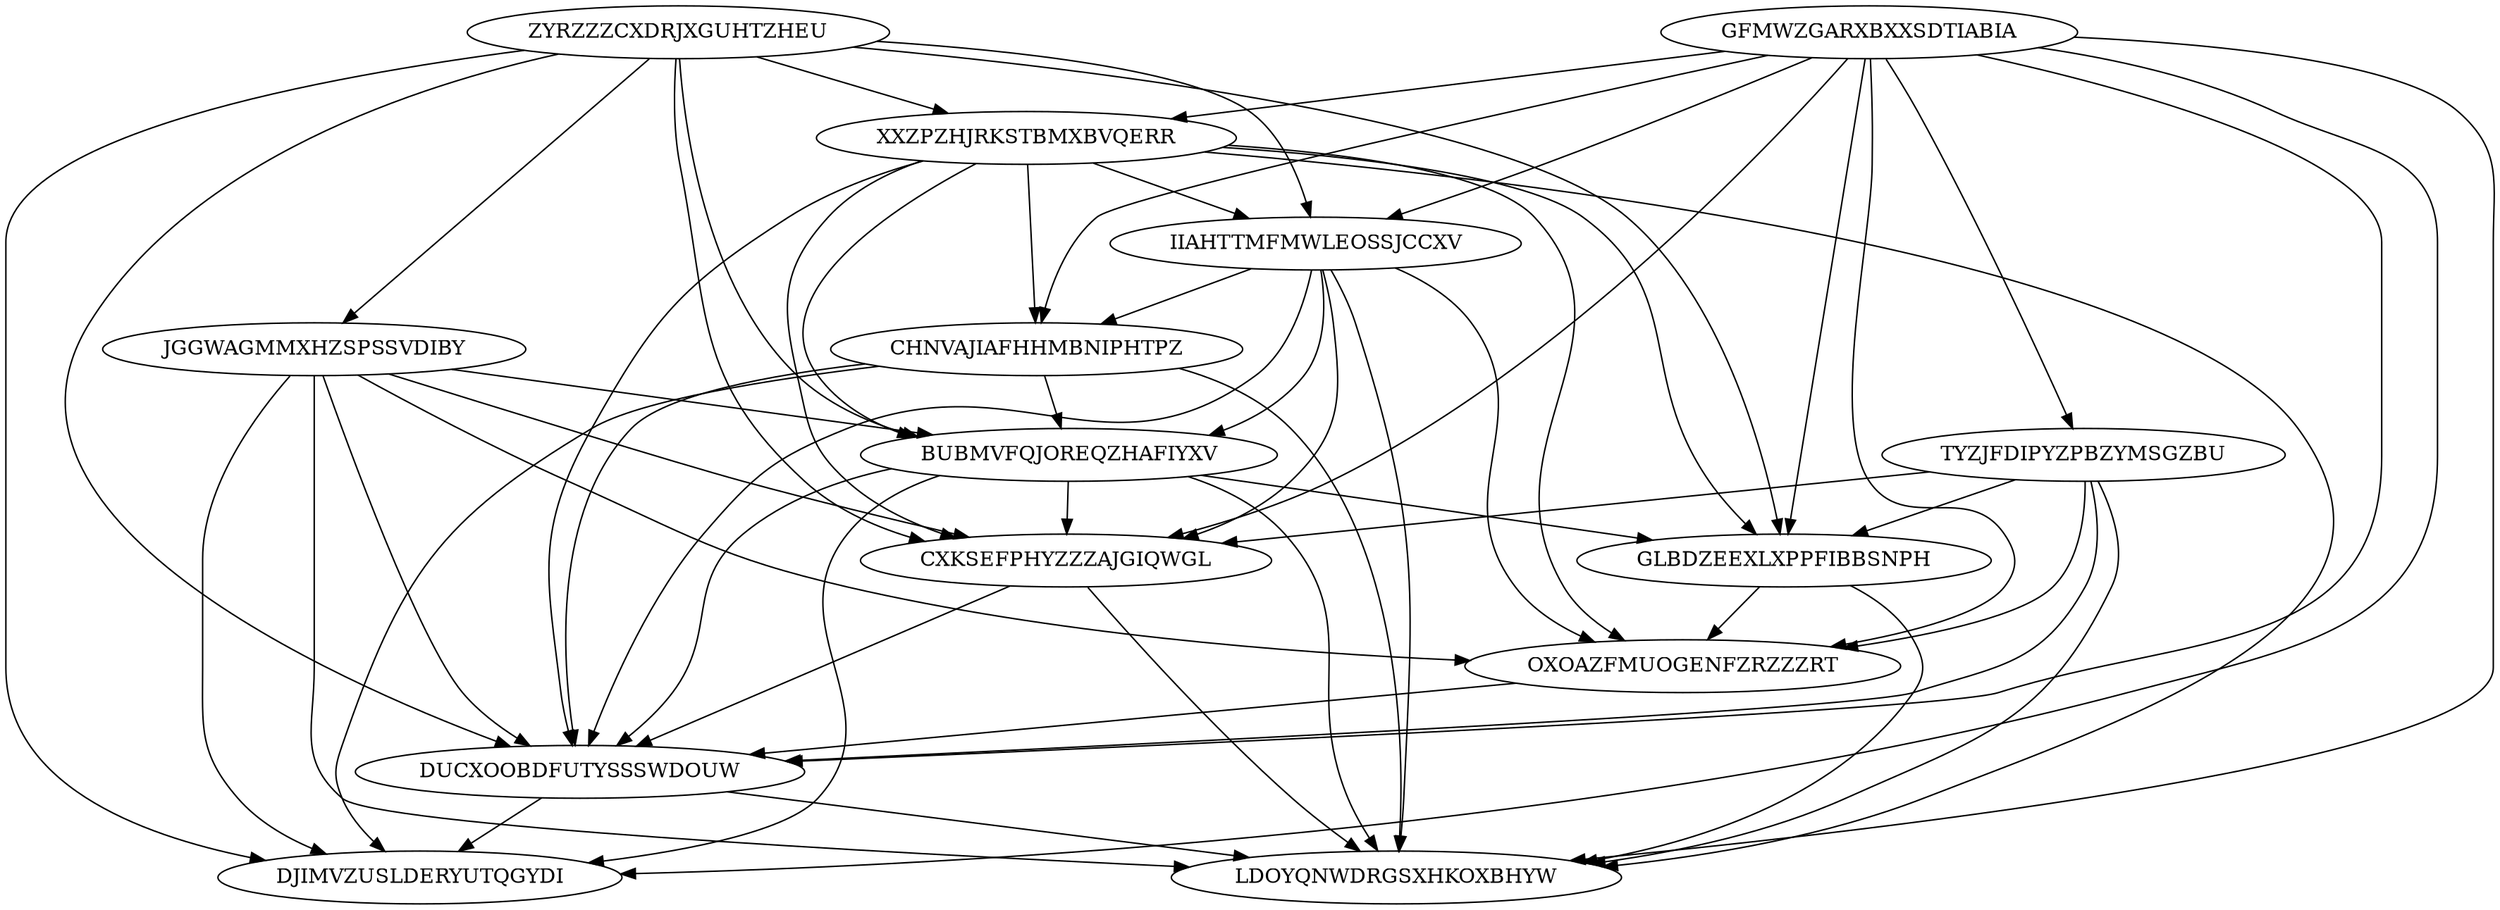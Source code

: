 digraph N14M59 {
	ZYRZZZCXDRJXGUHTZHEU	[Weight=18];
	JGGWAGMMXHZSPSSVDIBY	[Weight=11];
	GFMWZGARXBXXSDTIABIA	[Weight=11];
	XXZPZHJRKSTBMXBVQERR	[Weight=18];
	IIAHTTMFMWLEOSSJCCXV	[Weight=15];
	CHNVAJIAFHHMBNIPHTPZ	[Weight=15];
	TYZJFDIPYZPBZYMSGZBU	[Weight=15];
	BUBMVFQJOREQZHAFIYXV	[Weight=12];
	GLBDZEEXLXPPFIBBSNPH	[Weight=16];
	CXKSEFPHYZZZAJGIQWGL	[Weight=19];
	OXOAZFMUOGENFZRZZZRT	[Weight=20];
	DUCXOOBDFUTYSSSWDOUW	[Weight=16];
	DJIMVZUSLDERYUTQGYDI	[Weight=15];
	LDOYQNWDRGSXHKOXBHYW	[Weight=10];
	TYZJFDIPYZPBZYMSGZBU -> DUCXOOBDFUTYSSSWDOUW [Weight=11];
	GFMWZGARXBXXSDTIABIA -> IIAHTTMFMWLEOSSJCCXV [Weight=20];
	GLBDZEEXLXPPFIBBSNPH -> OXOAZFMUOGENFZRZZZRT [Weight=13];
	XXZPZHJRKSTBMXBVQERR -> OXOAZFMUOGENFZRZZZRT [Weight=16];
	TYZJFDIPYZPBZYMSGZBU -> GLBDZEEXLXPPFIBBSNPH [Weight=11];
	GLBDZEEXLXPPFIBBSNPH -> LDOYQNWDRGSXHKOXBHYW [Weight=19];
	BUBMVFQJOREQZHAFIYXV -> DUCXOOBDFUTYSSSWDOUW [Weight=10];
	GFMWZGARXBXXSDTIABIA -> CHNVAJIAFHHMBNIPHTPZ [Weight=12];
	JGGWAGMMXHZSPSSVDIBY -> OXOAZFMUOGENFZRZZZRT [Weight=15];
	XXZPZHJRKSTBMXBVQERR -> DUCXOOBDFUTYSSSWDOUW [Weight=10];
	XXZPZHJRKSTBMXBVQERR -> BUBMVFQJOREQZHAFIYXV [Weight=12];
	JGGWAGMMXHZSPSSVDIBY -> DUCXOOBDFUTYSSSWDOUW [Weight=20];
	CXKSEFPHYZZZAJGIQWGL -> DUCXOOBDFUTYSSSWDOUW [Weight=18];
	DUCXOOBDFUTYSSSWDOUW -> LDOYQNWDRGSXHKOXBHYW [Weight=20];
	DUCXOOBDFUTYSSSWDOUW -> DJIMVZUSLDERYUTQGYDI [Weight=12];
	JGGWAGMMXHZSPSSVDIBY -> DJIMVZUSLDERYUTQGYDI [Weight=14];
	BUBMVFQJOREQZHAFIYXV -> DJIMVZUSLDERYUTQGYDI [Weight=19];
	IIAHTTMFMWLEOSSJCCXV -> CHNVAJIAFHHMBNIPHTPZ [Weight=20];
	GFMWZGARXBXXSDTIABIA -> DUCXOOBDFUTYSSSWDOUW [Weight=16];
	GFMWZGARXBXXSDTIABIA -> TYZJFDIPYZPBZYMSGZBU [Weight=17];
	GFMWZGARXBXXSDTIABIA -> OXOAZFMUOGENFZRZZZRT [Weight=10];
	JGGWAGMMXHZSPSSVDIBY -> CXKSEFPHYZZZAJGIQWGL [Weight=12];
	BUBMVFQJOREQZHAFIYXV -> GLBDZEEXLXPPFIBBSNPH [Weight=18];
	XXZPZHJRKSTBMXBVQERR -> IIAHTTMFMWLEOSSJCCXV [Weight=19];
	XXZPZHJRKSTBMXBVQERR -> GLBDZEEXLXPPFIBBSNPH [Weight=19];
	GFMWZGARXBXXSDTIABIA -> DJIMVZUSLDERYUTQGYDI [Weight=13];
	CHNVAJIAFHHMBNIPHTPZ -> LDOYQNWDRGSXHKOXBHYW [Weight=18];
	XXZPZHJRKSTBMXBVQERR -> CHNVAJIAFHHMBNIPHTPZ [Weight=15];
	CHNVAJIAFHHMBNIPHTPZ -> BUBMVFQJOREQZHAFIYXV [Weight=14];
	CXKSEFPHYZZZAJGIQWGL -> LDOYQNWDRGSXHKOXBHYW [Weight=15];
	ZYRZZZCXDRJXGUHTZHEU -> DJIMVZUSLDERYUTQGYDI [Weight=12];
	CHNVAJIAFHHMBNIPHTPZ -> DJIMVZUSLDERYUTQGYDI [Weight=15];
	IIAHTTMFMWLEOSSJCCXV -> CXKSEFPHYZZZAJGIQWGL [Weight=20];
	GFMWZGARXBXXSDTIABIA -> LDOYQNWDRGSXHKOXBHYW [Weight=16];
	XXZPZHJRKSTBMXBVQERR -> CXKSEFPHYZZZAJGIQWGL [Weight=19];
	ZYRZZZCXDRJXGUHTZHEU -> IIAHTTMFMWLEOSSJCCXV [Weight=14];
	ZYRZZZCXDRJXGUHTZHEU -> XXZPZHJRKSTBMXBVQERR [Weight=10];
	IIAHTTMFMWLEOSSJCCXV -> DUCXOOBDFUTYSSSWDOUW [Weight=20];
	TYZJFDIPYZPBZYMSGZBU -> LDOYQNWDRGSXHKOXBHYW [Weight=18];
	OXOAZFMUOGENFZRZZZRT -> DUCXOOBDFUTYSSSWDOUW [Weight=13];
	ZYRZZZCXDRJXGUHTZHEU -> GLBDZEEXLXPPFIBBSNPH [Weight=13];
	JGGWAGMMXHZSPSSVDIBY -> BUBMVFQJOREQZHAFIYXV [Weight=20];
	GFMWZGARXBXXSDTIABIA -> XXZPZHJRKSTBMXBVQERR [Weight=12];
	XXZPZHJRKSTBMXBVQERR -> LDOYQNWDRGSXHKOXBHYW [Weight=17];
	IIAHTTMFMWLEOSSJCCXV -> LDOYQNWDRGSXHKOXBHYW [Weight=19];
	JGGWAGMMXHZSPSSVDIBY -> LDOYQNWDRGSXHKOXBHYW [Weight=14];
	BUBMVFQJOREQZHAFIYXV -> LDOYQNWDRGSXHKOXBHYW [Weight=15];
	ZYRZZZCXDRJXGUHTZHEU -> CXKSEFPHYZZZAJGIQWGL [Weight=14];
	ZYRZZZCXDRJXGUHTZHEU -> DUCXOOBDFUTYSSSWDOUW [Weight=16];
	BUBMVFQJOREQZHAFIYXV -> CXKSEFPHYZZZAJGIQWGL [Weight=19];
	GFMWZGARXBXXSDTIABIA -> GLBDZEEXLXPPFIBBSNPH [Weight=17];
	IIAHTTMFMWLEOSSJCCXV -> BUBMVFQJOREQZHAFIYXV [Weight=14];
	ZYRZZZCXDRJXGUHTZHEU -> JGGWAGMMXHZSPSSVDIBY [Weight=12];
	CHNVAJIAFHHMBNIPHTPZ -> DUCXOOBDFUTYSSSWDOUW [Weight=15];
	ZYRZZZCXDRJXGUHTZHEU -> BUBMVFQJOREQZHAFIYXV [Weight=16];
	GFMWZGARXBXXSDTIABIA -> CXKSEFPHYZZZAJGIQWGL [Weight=10];
	TYZJFDIPYZPBZYMSGZBU -> CXKSEFPHYZZZAJGIQWGL [Weight=17];
	IIAHTTMFMWLEOSSJCCXV -> OXOAZFMUOGENFZRZZZRT [Weight=10];
	TYZJFDIPYZPBZYMSGZBU -> OXOAZFMUOGENFZRZZZRT [Weight=18];
}
